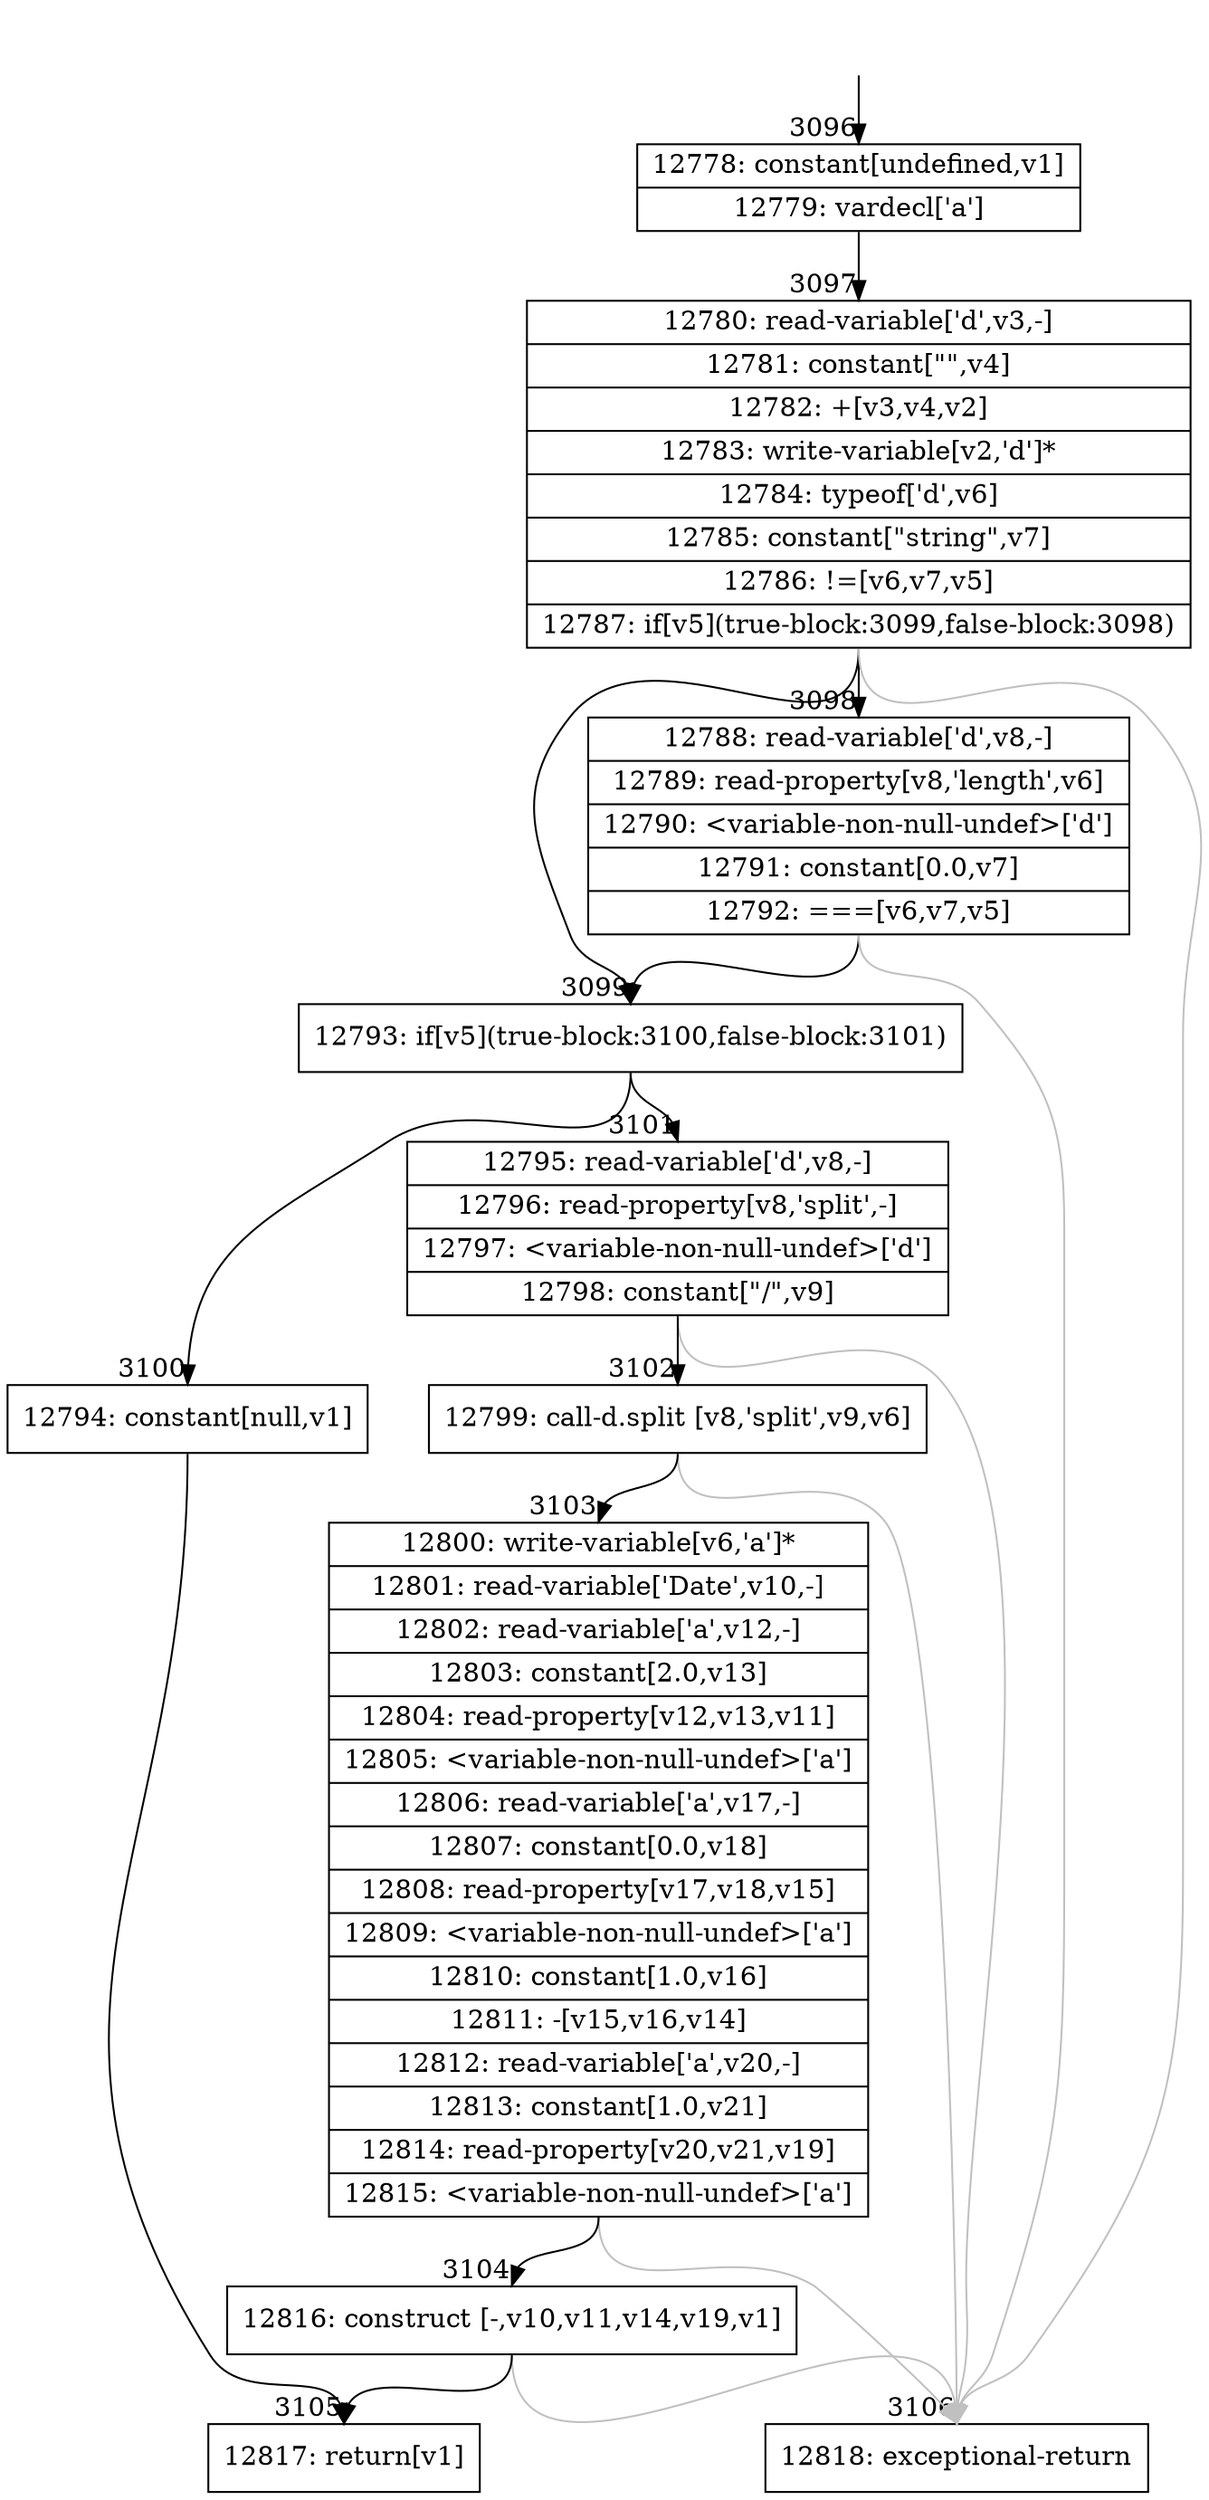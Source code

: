 digraph {
rankdir="TD"
BB_entry234[shape=none,label=""];
BB_entry234 -> BB3096 [tailport=s, headport=n, headlabel="    3096"]
BB3096 [shape=record label="{12778: constant[undefined,v1]|12779: vardecl['a']}" ] 
BB3096 -> BB3097 [tailport=s, headport=n, headlabel="      3097"]
BB3097 [shape=record label="{12780: read-variable['d',v3,-]|12781: constant[\"\",v4]|12782: +[v3,v4,v2]|12783: write-variable[v2,'d']*|12784: typeof['d',v6]|12785: constant[\"string\",v7]|12786: !=[v6,v7,v5]|12787: if[v5](true-block:3099,false-block:3098)}" ] 
BB3097 -> BB3099 [tailport=s, headport=n, headlabel="      3099"]
BB3097 -> BB3098 [tailport=s, headport=n, headlabel="      3098"]
BB3097 -> BB3106 [tailport=s, headport=n, color=gray, headlabel="      3106"]
BB3098 [shape=record label="{12788: read-variable['d',v8,-]|12789: read-property[v8,'length',v6]|12790: \<variable-non-null-undef\>['d']|12791: constant[0.0,v7]|12792: ===[v6,v7,v5]}" ] 
BB3098 -> BB3099 [tailport=s, headport=n]
BB3098 -> BB3106 [tailport=s, headport=n, color=gray]
BB3099 [shape=record label="{12793: if[v5](true-block:3100,false-block:3101)}" ] 
BB3099 -> BB3100 [tailport=s, headport=n, headlabel="      3100"]
BB3099 -> BB3101 [tailport=s, headport=n, headlabel="      3101"]
BB3100 [shape=record label="{12794: constant[null,v1]}" ] 
BB3100 -> BB3105 [tailport=s, headport=n, headlabel="      3105"]
BB3101 [shape=record label="{12795: read-variable['d',v8,-]|12796: read-property[v8,'split',-]|12797: \<variable-non-null-undef\>['d']|12798: constant[\"/\",v9]}" ] 
BB3101 -> BB3102 [tailport=s, headport=n, headlabel="      3102"]
BB3101 -> BB3106 [tailport=s, headport=n, color=gray]
BB3102 [shape=record label="{12799: call-d.split [v8,'split',v9,v6]}" ] 
BB3102 -> BB3103 [tailport=s, headport=n, headlabel="      3103"]
BB3102 -> BB3106 [tailport=s, headport=n, color=gray]
BB3103 [shape=record label="{12800: write-variable[v6,'a']*|12801: read-variable['Date',v10,-]|12802: read-variable['a',v12,-]|12803: constant[2.0,v13]|12804: read-property[v12,v13,v11]|12805: \<variable-non-null-undef\>['a']|12806: read-variable['a',v17,-]|12807: constant[0.0,v18]|12808: read-property[v17,v18,v15]|12809: \<variable-non-null-undef\>['a']|12810: constant[1.0,v16]|12811: -[v15,v16,v14]|12812: read-variable['a',v20,-]|12813: constant[1.0,v21]|12814: read-property[v20,v21,v19]|12815: \<variable-non-null-undef\>['a']}" ] 
BB3103 -> BB3104 [tailport=s, headport=n, headlabel="      3104"]
BB3103 -> BB3106 [tailport=s, headport=n, color=gray]
BB3104 [shape=record label="{12816: construct [-,v10,v11,v14,v19,v1]}" ] 
BB3104 -> BB3105 [tailport=s, headport=n]
BB3104 -> BB3106 [tailport=s, headport=n, color=gray]
BB3105 [shape=record label="{12817: return[v1]}" ] 
BB3106 [shape=record label="{12818: exceptional-return}" ] 
//#$~ 1986
}
